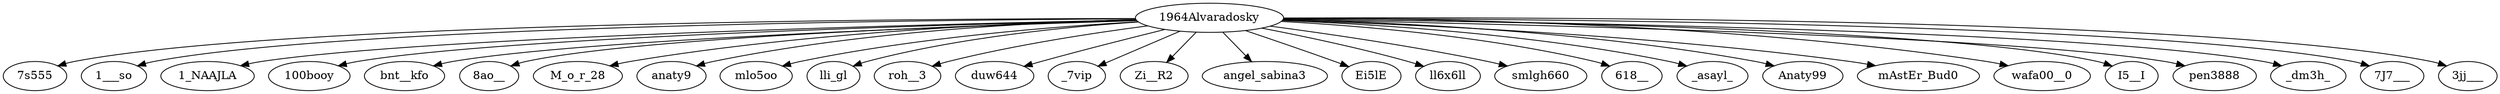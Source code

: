 strict digraph  {
	"7s555"	 [fakenews=False,
		ff=False,
		top100=False];
	"1___so"	 [fakenews=False,
		ff=False,
		top100=False];
	"1_NAAJLA"	 [fakenews=False,
		ff=False,
		top100=False];
	"100booy"	 [fakenews=False,
		ff=False,
		top100=False];
	bnt__kfo	 [fakenews=False,
		ff=False,
		top100=False];
	"8ao__"	 [fakenews=False,
		ff=False,
		top100=False];
	M_o_r_28	 [fakenews=False,
		ff=False,
		top100=False];
	anaty9	 [fakenews=False,
		ff=False,
		top100=False];
	mlo5oo	 [fakenews=False,
		ff=False,
		top100=False];
	lli_gl	 [fakenews=False,
		ff=False,
		top100=False];
	roh__3	 [fakenews=False,
		ff=False,
		top100=False];
	duw644	 [fakenews=False,
		ff=False,
		top100=False];
	_7vip	 [fakenews=False,
		ff=False,
		top100=False];
	Zi__R2	 [fakenews=False,
		ff=False,
		top100=False];
	angel_sabina3	 [fakenews=False,
		ff=False,
		top100=False];
	Ei5lE	 [fakenews=False,
		ff=False,
		top100=False];
	ll6x6ll	 [fakenews=False,
		ff=False,
		top100=False];
	smlgh660	 [fakenews=False,
		ff=False,
		top100=False];
	"618__"	 [fakenews=False,
		ff=False,
		top100=False];
	_asayl_	 [fakenews=False,
		ff=False,
		top100=False];
	Anaty99	 [fakenews=False,
		ff=False,
		top100=False];
	"1964Alvaradosky"	 [fakenews=True,
		ff=True,
		top100=True];
	"1964Alvaradosky" -> "7s555";
	"1964Alvaradosky" -> "1___so";
	"1964Alvaradosky" -> "1_NAAJLA";
	"1964Alvaradosky" -> "100booy";
	"1964Alvaradosky" -> bnt__kfo;
	"1964Alvaradosky" -> "8ao__";
	"1964Alvaradosky" -> M_o_r_28;
	"1964Alvaradosky" -> anaty9;
	"1964Alvaradosky" -> mlo5oo;
	"1964Alvaradosky" -> lli_gl;
	"1964Alvaradosky" -> roh__3;
	"1964Alvaradosky" -> duw644;
	"1964Alvaradosky" -> _7vip;
	"1964Alvaradosky" -> Zi__R2;
	"1964Alvaradosky" -> angel_sabina3;
	"1964Alvaradosky" -> Ei5lE;
	"1964Alvaradosky" -> ll6x6ll;
	"1964Alvaradosky" -> smlgh660;
	"1964Alvaradosky" -> "618__";
	"1964Alvaradosky" -> _asayl_;
	"1964Alvaradosky" -> Anaty99;
	mAstEr_Bud0	 [fakenews=False,
		ff=False,
		top100=False];
	"1964Alvaradosky" -> mAstEr_Bud0;
	wafa00__0	 [fakenews=False,
		ff=False,
		top100=False];
	"1964Alvaradosky" -> wafa00__0;
	I5__I	 [fakenews=False,
		ff=False,
		top100=False];
	"1964Alvaradosky" -> I5__I;
	pen3888	 [fakenews=False,
		ff=False,
		top100=False];
	"1964Alvaradosky" -> pen3888;
	_dm3h_	 [fakenews=False,
		ff=False,
		top100=False];
	"1964Alvaradosky" -> _dm3h_;
	"7J7___"	 [fakenews=False,
		ff=False,
		top100=False];
	"1964Alvaradosky" -> "7J7___";
	"3jj___"	 [fakenews=False,
		ff=False,
		top100=False];
	"1964Alvaradosky" -> "3jj___";
}
